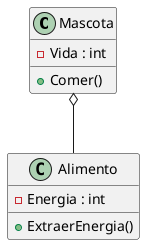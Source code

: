 @startuml Pow

class Mascota{
    - Vida : int
    + Comer()
}
class Alimento{
    - Energia : int
    + ExtraerEnergia()
    
}

Mascota o-- Alimento

@enduml
